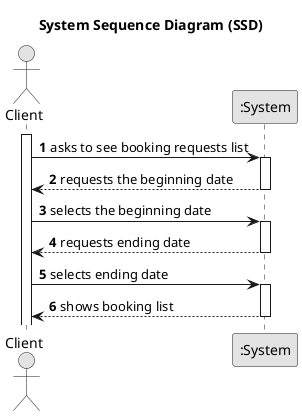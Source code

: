 @startuml
skinparam monochrome true
skinparam packageStyle rectangle
skinparam shadowing false

title System Sequence Diagram (SSD)

autonumber

actor "Client" as client
participant ":System" as System

activate client

    client -> System : asks to see booking requests list
    activate System

        System --> client : requests the beginning date
    deactivate System

    client -> System : selects the beginning date
    activate System

        System --> client : requests ending date
    deactivate System


    client -> System : selects ending date
    activate System





        System --> client : shows booking list

    deactivate System

@enduml